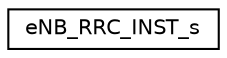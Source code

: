 digraph "Graphical Class Hierarchy"
{
 // LATEX_PDF_SIZE
  edge [fontname="Helvetica",fontsize="10",labelfontname="Helvetica",labelfontsize="10"];
  node [fontname="Helvetica",fontsize="10",shape=record];
  rankdir="LR";
  Node0 [label="eNB_RRC_INST_s",height=0.2,width=0.4,color="black", fillcolor="white", style="filled",URL="$structeNB__RRC__INST__s.html",tooltip=" "];
}
